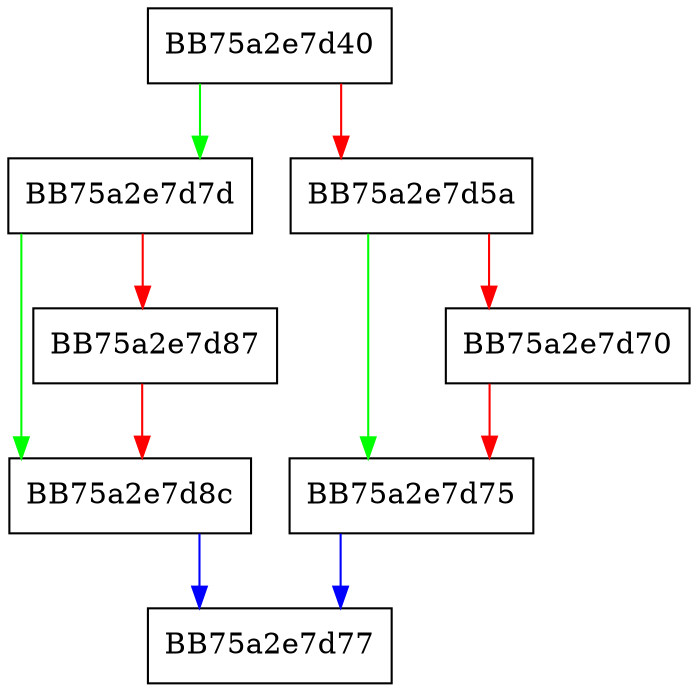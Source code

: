 digraph IsCleanFileTelemetryCollectingPaths {
  node [shape="box"];
  graph [splines=ortho];
  BB75a2e7d40 -> BB75a2e7d7d [color="green"];
  BB75a2e7d40 -> BB75a2e7d5a [color="red"];
  BB75a2e7d5a -> BB75a2e7d75 [color="green"];
  BB75a2e7d5a -> BB75a2e7d70 [color="red"];
  BB75a2e7d70 -> BB75a2e7d75 [color="red"];
  BB75a2e7d75 -> BB75a2e7d77 [color="blue"];
  BB75a2e7d7d -> BB75a2e7d8c [color="green"];
  BB75a2e7d7d -> BB75a2e7d87 [color="red"];
  BB75a2e7d87 -> BB75a2e7d8c [color="red"];
  BB75a2e7d8c -> BB75a2e7d77 [color="blue"];
}